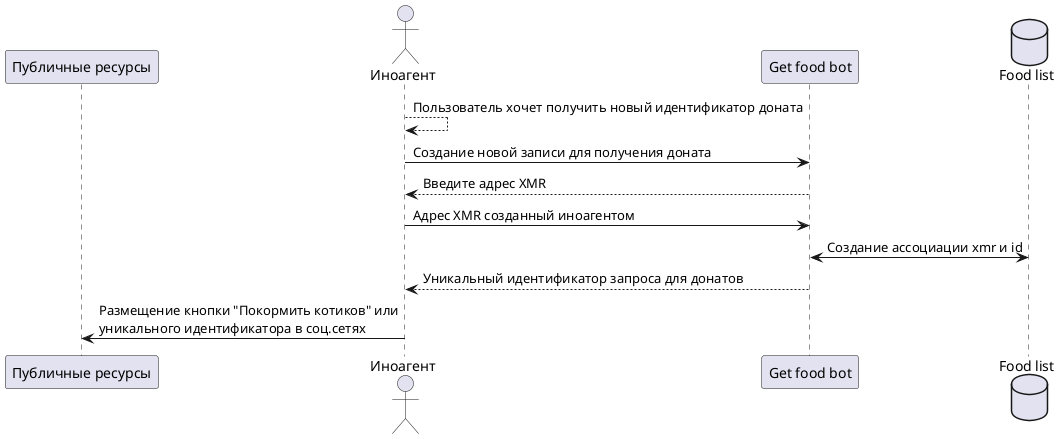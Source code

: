 @startuml
participant      "Публичные ресурсы"      as p_res
actor       Иноагент       as usr
participant      "Get food bot"      as gfb
database    "Food list"    as fdb

usr --> usr: Пользователь хочет получить новый идентификатор доната
usr -> gfb: Создание новой записи для получения доната
usr <-- gfb: Введите адрес XMR
usr -> gfb: Адрес XMR созданный иноагентом
gfb <-> fdb: Создание ассоциации xmr и id
usr <-- gfb: Уникальный идентификатор запроса для донатов
p_res <- usr: Размещение кнопки "Покормить котиков" или\nуникального идентификатора в соц.сетях
@enduml